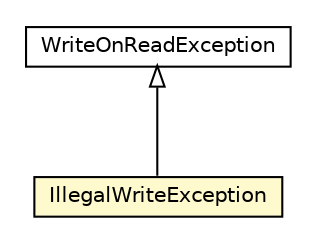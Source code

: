 #!/usr/local/bin/dot
#
# Class diagram 
# Generated by UMLGraph version 5.1 (http://www.umlgraph.org/)
#

digraph G {
	edge [fontname="Helvetica",fontsize=10,labelfontname="Helvetica",labelfontsize=10];
	node [fontname="Helvetica",fontsize=10,shape=plaintext];
	nodesep=0.25;
	ranksep=0.5;
	// pt.ist.fenixframework.pstm.IllegalWriteException
	c14098 [label=<<table title="pt.ist.fenixframework.pstm.IllegalWriteException" border="0" cellborder="1" cellspacing="0" cellpadding="2" port="p" bgcolor="lemonChiffon" href="./IllegalWriteException.html">
		<tr><td><table border="0" cellspacing="0" cellpadding="1">
<tr><td align="center" balign="center"> IllegalWriteException </td></tr>
		</table></td></tr>
		</table>>, fontname="Helvetica", fontcolor="black", fontsize=10.0];
	//pt.ist.fenixframework.pstm.IllegalWriteException extends jvstm.WriteOnReadException
	c14169:p -> c14098:p [dir=back,arrowtail=empty];
	// jvstm.WriteOnReadException
	c14169 [label=<<table title="jvstm.WriteOnReadException" border="0" cellborder="1" cellspacing="0" cellpadding="2" port="p" href="http://java.sun.com/j2se/1.4.2/docs/api/jvstm/WriteOnReadException.html">
		<tr><td><table border="0" cellspacing="0" cellpadding="1">
<tr><td align="center" balign="center"> WriteOnReadException </td></tr>
		</table></td></tr>
		</table>>, fontname="Helvetica", fontcolor="black", fontsize=10.0];
}


